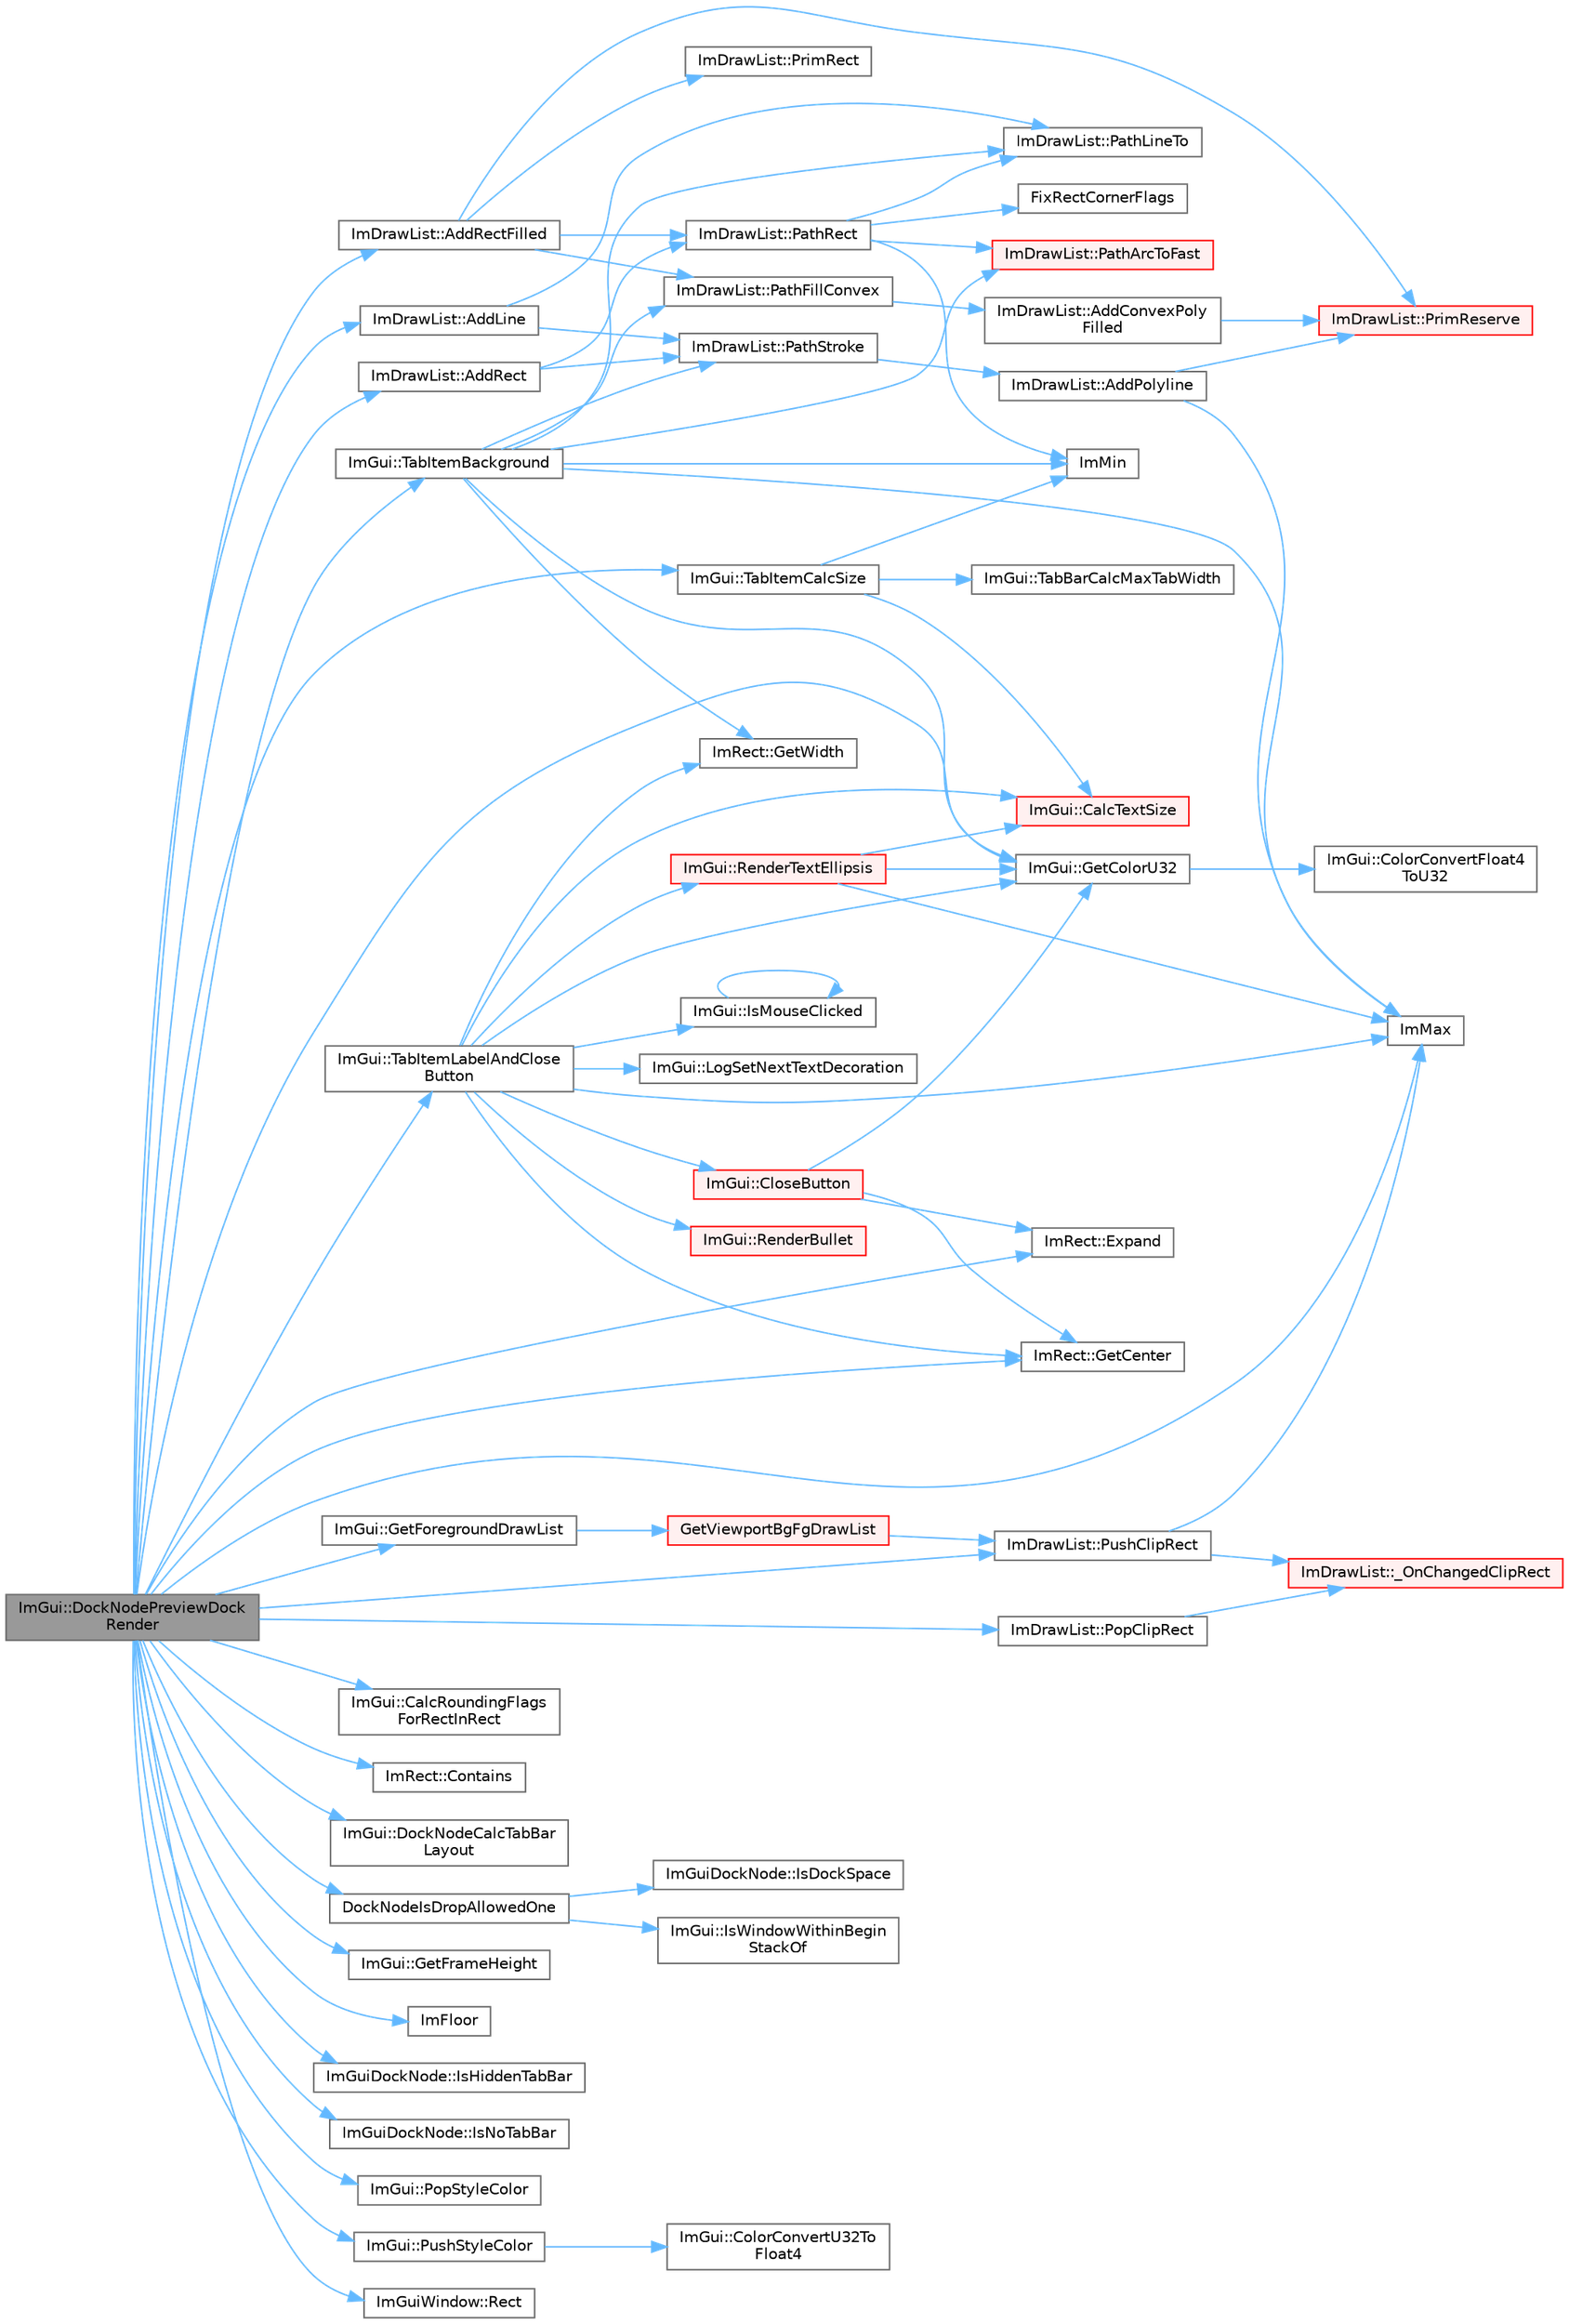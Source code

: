 digraph "ImGui::DockNodePreviewDockRender"
{
 // LATEX_PDF_SIZE
  bgcolor="transparent";
  edge [fontname=Helvetica,fontsize=10,labelfontname=Helvetica,labelfontsize=10];
  node [fontname=Helvetica,fontsize=10,shape=box,height=0.2,width=0.4];
  rankdir="LR";
  Node1 [id="Node000001",label="ImGui::DockNodePreviewDock\lRender",height=0.2,width=0.4,color="gray40", fillcolor="grey60", style="filled", fontcolor="black",tooltip=" "];
  Node1 -> Node2 [id="edge1_Node000001_Node000002",color="steelblue1",style="solid",tooltip=" "];
  Node2 [id="Node000002",label="ImDrawList::AddLine",height=0.2,width=0.4,color="grey40", fillcolor="white", style="filled",URL="$struct_im_draw_list.html#aa21e5a1c6e00239581f97d344fc0db61",tooltip=" "];
  Node2 -> Node3 [id="edge2_Node000002_Node000003",color="steelblue1",style="solid",tooltip=" "];
  Node3 [id="Node000003",label="ImDrawList::PathLineTo",height=0.2,width=0.4,color="grey40", fillcolor="white", style="filled",URL="$struct_im_draw_list.html#a828d944325ed58d8b57abd3647bffaaf",tooltip=" "];
  Node2 -> Node4 [id="edge3_Node000002_Node000004",color="steelblue1",style="solid",tooltip=" "];
  Node4 [id="Node000004",label="ImDrawList::PathStroke",height=0.2,width=0.4,color="grey40", fillcolor="white", style="filled",URL="$struct_im_draw_list.html#a60bf9040ef3d09b39c4ba8f5a2a68ae9",tooltip=" "];
  Node4 -> Node5 [id="edge4_Node000004_Node000005",color="steelblue1",style="solid",tooltip=" "];
  Node5 [id="Node000005",label="ImDrawList::AddPolyline",height=0.2,width=0.4,color="grey40", fillcolor="white", style="filled",URL="$struct_im_draw_list.html#abc568847b1113e624456436bfab1b307",tooltip=" "];
  Node5 -> Node6 [id="edge5_Node000005_Node000006",color="steelblue1",style="solid",tooltip=" "];
  Node6 [id="Node000006",label="ImMax",height=0.2,width=0.4,color="grey40", fillcolor="white", style="filled",URL="$imgui__internal_8h.html#a7667efd95147d0422f140917c71a9226",tooltip=" "];
  Node5 -> Node7 [id="edge6_Node000005_Node000007",color="steelblue1",style="solid",tooltip=" "];
  Node7 [id="Node000007",label="ImDrawList::PrimReserve",height=0.2,width=0.4,color="red", fillcolor="#FFF0F0", style="filled",URL="$struct_im_draw_list.html#a879aa38dbfb0344e3e023d65c002c7d7",tooltip=" "];
  Node1 -> Node10 [id="edge7_Node000001_Node000010",color="steelblue1",style="solid",tooltip=" "];
  Node10 [id="Node000010",label="ImDrawList::AddRect",height=0.2,width=0.4,color="grey40", fillcolor="white", style="filled",URL="$struct_im_draw_list.html#ad96f10a3e954fe0c5b7c96d4e205af7b",tooltip=" "];
  Node10 -> Node11 [id="edge8_Node000010_Node000011",color="steelblue1",style="solid",tooltip=" "];
  Node11 [id="Node000011",label="ImDrawList::PathRect",height=0.2,width=0.4,color="grey40", fillcolor="white", style="filled",URL="$struct_im_draw_list.html#a2251eb264ed8b17a253c409787375053",tooltip=" "];
  Node11 -> Node12 [id="edge9_Node000011_Node000012",color="steelblue1",style="solid",tooltip=" "];
  Node12 [id="Node000012",label="FixRectCornerFlags",height=0.2,width=0.4,color="grey40", fillcolor="white", style="filled",URL="$imgui__draw_8cpp.html#abc26563004ba48126f2e8b70ea0067af",tooltip=" "];
  Node11 -> Node13 [id="edge10_Node000011_Node000013",color="steelblue1",style="solid",tooltip=" "];
  Node13 [id="Node000013",label="ImMin",height=0.2,width=0.4,color="grey40", fillcolor="white", style="filled",URL="$imgui__internal_8h.html#a7f9d7828066a9d61b5630adcdf4655d3",tooltip=" "];
  Node11 -> Node14 [id="edge11_Node000011_Node000014",color="steelblue1",style="solid",tooltip=" "];
  Node14 [id="Node000014",label="ImDrawList::PathArcToFast",height=0.2,width=0.4,color="red", fillcolor="#FFF0F0", style="filled",URL="$struct_im_draw_list.html#a6d307c6de1a6522e76fa410e8fe96fcc",tooltip=" "];
  Node11 -> Node3 [id="edge12_Node000011_Node000003",color="steelblue1",style="solid",tooltip=" "];
  Node10 -> Node4 [id="edge13_Node000010_Node000004",color="steelblue1",style="solid",tooltip=" "];
  Node1 -> Node19 [id="edge14_Node000001_Node000019",color="steelblue1",style="solid",tooltip=" "];
  Node19 [id="Node000019",label="ImDrawList::AddRectFilled",height=0.2,width=0.4,color="grey40", fillcolor="white", style="filled",URL="$struct_im_draw_list.html#a6b16ab764160b0251d2e7b3bd08c1ffc",tooltip=" "];
  Node19 -> Node20 [id="edge15_Node000019_Node000020",color="steelblue1",style="solid",tooltip=" "];
  Node20 [id="Node000020",label="ImDrawList::PathFillConvex",height=0.2,width=0.4,color="grey40", fillcolor="white", style="filled",URL="$struct_im_draw_list.html#aea9301cb99ebf4b27f5d3959017567c9",tooltip=" "];
  Node20 -> Node21 [id="edge16_Node000020_Node000021",color="steelblue1",style="solid",tooltip=" "];
  Node21 [id="Node000021",label="ImDrawList::AddConvexPoly\lFilled",height=0.2,width=0.4,color="grey40", fillcolor="white", style="filled",URL="$struct_im_draw_list.html#ad2accc0a74845b08bd0e6fae6183d6d0",tooltip=" "];
  Node21 -> Node7 [id="edge17_Node000021_Node000007",color="steelblue1",style="solid",tooltip=" "];
  Node19 -> Node11 [id="edge18_Node000019_Node000011",color="steelblue1",style="solid",tooltip=" "];
  Node19 -> Node22 [id="edge19_Node000019_Node000022",color="steelblue1",style="solid",tooltip=" "];
  Node22 [id="Node000022",label="ImDrawList::PrimRect",height=0.2,width=0.4,color="grey40", fillcolor="white", style="filled",URL="$struct_im_draw_list.html#ae2be093563f1d20b8190b7c423113925",tooltip=" "];
  Node19 -> Node7 [id="edge20_Node000019_Node000007",color="steelblue1",style="solid",tooltip=" "];
  Node1 -> Node23 [id="edge21_Node000001_Node000023",color="steelblue1",style="solid",tooltip=" "];
  Node23 [id="Node000023",label="ImGui::CalcRoundingFlags\lForRectInRect",height=0.2,width=0.4,color="grey40", fillcolor="white", style="filled",URL="$namespace_im_gui.html#a98d32cee83e1357a9a4abbd823712a38",tooltip=" "];
  Node1 -> Node24 [id="edge22_Node000001_Node000024",color="steelblue1",style="solid",tooltip=" "];
  Node24 [id="Node000024",label="ImRect::Contains",height=0.2,width=0.4,color="grey40", fillcolor="white", style="filled",URL="$struct_im_rect.html#ac583156fd0e9306181fff5d120b262ea",tooltip=" "];
  Node1 -> Node25 [id="edge23_Node000001_Node000025",color="steelblue1",style="solid",tooltip=" "];
  Node25 [id="Node000025",label="ImGui::DockNodeCalcTabBar\lLayout",height=0.2,width=0.4,color="grey40", fillcolor="white", style="filled",URL="$namespace_im_gui.html#a3d7cc9d0165dd6653b8a4b99a6e2b9e9",tooltip=" "];
  Node1 -> Node26 [id="edge24_Node000001_Node000026",color="steelblue1",style="solid",tooltip=" "];
  Node26 [id="Node000026",label="DockNodeIsDropAllowedOne",height=0.2,width=0.4,color="grey40", fillcolor="white", style="filled",URL="$imgui_8cpp.html#a119447c2a5779f37c1538febf4799e13",tooltip=" "];
  Node26 -> Node27 [id="edge25_Node000026_Node000027",color="steelblue1",style="solid",tooltip=" "];
  Node27 [id="Node000027",label="ImGuiDockNode::IsDockSpace",height=0.2,width=0.4,color="grey40", fillcolor="white", style="filled",URL="$struct_im_gui_dock_node.html#a2f06798d0770e6894d27ec776b5d7538",tooltip=" "];
  Node26 -> Node28 [id="edge26_Node000026_Node000028",color="steelblue1",style="solid",tooltip=" "];
  Node28 [id="Node000028",label="ImGui::IsWindowWithinBegin\lStackOf",height=0.2,width=0.4,color="grey40", fillcolor="white", style="filled",URL="$namespace_im_gui.html#a48de6990762aa67d7da5c3264b92d44f",tooltip=" "];
  Node1 -> Node29 [id="edge27_Node000001_Node000029",color="steelblue1",style="solid",tooltip=" "];
  Node29 [id="Node000029",label="ImRect::Expand",height=0.2,width=0.4,color="grey40", fillcolor="white", style="filled",URL="$struct_im_rect.html#af33a7424c3341d08acd69da30c27c753",tooltip=" "];
  Node1 -> Node30 [id="edge28_Node000001_Node000030",color="steelblue1",style="solid",tooltip=" "];
  Node30 [id="Node000030",label="ImRect::GetCenter",height=0.2,width=0.4,color="grey40", fillcolor="white", style="filled",URL="$struct_im_rect.html#aae13f8003184fd84f29d27c3c074cf43",tooltip=" "];
  Node1 -> Node31 [id="edge29_Node000001_Node000031",color="steelblue1",style="solid",tooltip=" "];
  Node31 [id="Node000031",label="ImGui::GetColorU32",height=0.2,width=0.4,color="grey40", fillcolor="white", style="filled",URL="$namespace_im_gui.html#a0de2d9bd347d9866511eb8d014e62556",tooltip=" "];
  Node31 -> Node32 [id="edge30_Node000031_Node000032",color="steelblue1",style="solid",tooltip=" "];
  Node32 [id="Node000032",label="ImGui::ColorConvertFloat4\lToU32",height=0.2,width=0.4,color="grey40", fillcolor="white", style="filled",URL="$namespace_im_gui.html#abe2691de0b1a71c774ab24cc91564a94",tooltip=" "];
  Node1 -> Node33 [id="edge31_Node000001_Node000033",color="steelblue1",style="solid",tooltip=" "];
  Node33 [id="Node000033",label="ImGui::GetForegroundDrawList",height=0.2,width=0.4,color="grey40", fillcolor="white", style="filled",URL="$namespace_im_gui.html#a77e1a981b472415e6613a2bd0966d817",tooltip=" "];
  Node33 -> Node34 [id="edge32_Node000033_Node000034",color="steelblue1",style="solid",tooltip=" "];
  Node34 [id="Node000034",label="GetViewportBgFgDrawList",height=0.2,width=0.4,color="red", fillcolor="#FFF0F0", style="filled",URL="$imgui_8cpp.html#a86964372ace3c5efb9325a2162f04efd",tooltip=" "];
  Node34 -> Node36 [id="edge33_Node000034_Node000036",color="steelblue1",style="solid",tooltip=" "];
  Node36 [id="Node000036",label="ImDrawList::PushClipRect",height=0.2,width=0.4,color="grey40", fillcolor="white", style="filled",URL="$struct_im_draw_list.html#a608a9d9a83715ba87dced8321ed64329",tooltip=" "];
  Node36 -> Node37 [id="edge34_Node000036_Node000037",color="steelblue1",style="solid",tooltip=" "];
  Node37 [id="Node000037",label="ImDrawList::_OnChangedClipRect",height=0.2,width=0.4,color="red", fillcolor="#FFF0F0", style="filled",URL="$struct_im_draw_list.html#a8e51ddbe1f9732bc271ce807bec23f54",tooltip=" "];
  Node36 -> Node6 [id="edge35_Node000036_Node000006",color="steelblue1",style="solid",tooltip=" "];
  Node1 -> Node40 [id="edge36_Node000001_Node000040",color="steelblue1",style="solid",tooltip=" "];
  Node40 [id="Node000040",label="ImGui::GetFrameHeight",height=0.2,width=0.4,color="grey40", fillcolor="white", style="filled",URL="$namespace_im_gui.html#ae560f17cf3262017cee888d1eb77f294",tooltip=" "];
  Node1 -> Node41 [id="edge37_Node000001_Node000041",color="steelblue1",style="solid",tooltip=" "];
  Node41 [id="Node000041",label="ImFloor",height=0.2,width=0.4,color="grey40", fillcolor="white", style="filled",URL="$imgui__internal_8h.html#a51a84b6be21807818b857a8565d97912",tooltip=" "];
  Node1 -> Node6 [id="edge38_Node000001_Node000006",color="steelblue1",style="solid",tooltip=" "];
  Node1 -> Node42 [id="edge39_Node000001_Node000042",color="steelblue1",style="solid",tooltip=" "];
  Node42 [id="Node000042",label="ImGuiDockNode::IsHiddenTabBar",height=0.2,width=0.4,color="grey40", fillcolor="white", style="filled",URL="$struct_im_gui_dock_node.html#aa558bdb7d207e4043c6027cf670109d8",tooltip=" "];
  Node1 -> Node43 [id="edge40_Node000001_Node000043",color="steelblue1",style="solid",tooltip=" "];
  Node43 [id="Node000043",label="ImGuiDockNode::IsNoTabBar",height=0.2,width=0.4,color="grey40", fillcolor="white", style="filled",URL="$struct_im_gui_dock_node.html#a76bd4fa63abbd78150beeb239a713b87",tooltip=" "];
  Node1 -> Node44 [id="edge41_Node000001_Node000044",color="steelblue1",style="solid",tooltip=" "];
  Node44 [id="Node000044",label="ImDrawList::PopClipRect",height=0.2,width=0.4,color="grey40", fillcolor="white", style="filled",URL="$struct_im_draw_list.html#a44f40c59ca755f559020f5a7fa81103a",tooltip=" "];
  Node44 -> Node37 [id="edge42_Node000044_Node000037",color="steelblue1",style="solid",tooltip=" "];
  Node1 -> Node45 [id="edge43_Node000001_Node000045",color="steelblue1",style="solid",tooltip=" "];
  Node45 [id="Node000045",label="ImGui::PopStyleColor",height=0.2,width=0.4,color="grey40", fillcolor="white", style="filled",URL="$namespace_im_gui.html#a9795f730b4043a98b6254738d86efcdc",tooltip=" "];
  Node1 -> Node36 [id="edge44_Node000001_Node000036",color="steelblue1",style="solid",tooltip=" "];
  Node1 -> Node46 [id="edge45_Node000001_Node000046",color="steelblue1",style="solid",tooltip=" "];
  Node46 [id="Node000046",label="ImGui::PushStyleColor",height=0.2,width=0.4,color="grey40", fillcolor="white", style="filled",URL="$namespace_im_gui.html#a77ee84afb636e05eb4b2d6eeddcc2aa8",tooltip=" "];
  Node46 -> Node47 [id="edge46_Node000046_Node000047",color="steelblue1",style="solid",tooltip=" "];
  Node47 [id="Node000047",label="ImGui::ColorConvertU32To\lFloat4",height=0.2,width=0.4,color="grey40", fillcolor="white", style="filled",URL="$namespace_im_gui.html#a74df648cad381b5ad979c3609b7f4b2a",tooltip=" "];
  Node1 -> Node48 [id="edge47_Node000001_Node000048",color="steelblue1",style="solid",tooltip=" "];
  Node48 [id="Node000048",label="ImGuiWindow::Rect",height=0.2,width=0.4,color="grey40", fillcolor="white", style="filled",URL="$struct_im_gui_window.html#a147da28bf5d167cbe0a363c4a578dea1",tooltip=" "];
  Node1 -> Node49 [id="edge48_Node000001_Node000049",color="steelblue1",style="solid",tooltip=" "];
  Node49 [id="Node000049",label="ImGui::TabItemBackground",height=0.2,width=0.4,color="grey40", fillcolor="white", style="filled",URL="$namespace_im_gui.html#a87fc45357f733cb2a378e098d2855243",tooltip=" "];
  Node49 -> Node31 [id="edge49_Node000049_Node000031",color="steelblue1",style="solid",tooltip=" "];
  Node49 -> Node50 [id="edge50_Node000049_Node000050",color="steelblue1",style="solid",tooltip=" "];
  Node50 [id="Node000050",label="ImRect::GetWidth",height=0.2,width=0.4,color="grey40", fillcolor="white", style="filled",URL="$struct_im_rect.html#afa75cb8491f20901c96166d17dcddac4",tooltip=" "];
  Node49 -> Node6 [id="edge51_Node000049_Node000006",color="steelblue1",style="solid",tooltip=" "];
  Node49 -> Node13 [id="edge52_Node000049_Node000013",color="steelblue1",style="solid",tooltip=" "];
  Node49 -> Node14 [id="edge53_Node000049_Node000014",color="steelblue1",style="solid",tooltip=" "];
  Node49 -> Node20 [id="edge54_Node000049_Node000020",color="steelblue1",style="solid",tooltip=" "];
  Node49 -> Node3 [id="edge55_Node000049_Node000003",color="steelblue1",style="solid",tooltip=" "];
  Node49 -> Node4 [id="edge56_Node000049_Node000004",color="steelblue1",style="solid",tooltip=" "];
  Node1 -> Node51 [id="edge57_Node000001_Node000051",color="steelblue1",style="solid",tooltip=" "];
  Node51 [id="Node000051",label="ImGui::TabItemCalcSize",height=0.2,width=0.4,color="grey40", fillcolor="white", style="filled",URL="$namespace_im_gui.html#aa6e4bacb44f42ff99c11420d099b1dc2",tooltip=" "];
  Node51 -> Node52 [id="edge58_Node000051_Node000052",color="steelblue1",style="solid",tooltip=" "];
  Node52 [id="Node000052",label="ImGui::CalcTextSize",height=0.2,width=0.4,color="red", fillcolor="#FFF0F0", style="filled",URL="$namespace_im_gui.html#a848b9db6cc4a186751c0ecebcaadc33b",tooltip=" "];
  Node51 -> Node13 [id="edge59_Node000051_Node000013",color="steelblue1",style="solid",tooltip=" "];
  Node51 -> Node60 [id="edge60_Node000051_Node000060",color="steelblue1",style="solid",tooltip=" "];
  Node60 [id="Node000060",label="ImGui::TabBarCalcMaxTabWidth",height=0.2,width=0.4,color="grey40", fillcolor="white", style="filled",URL="$namespace_im_gui.html#a3dcda0a629504f551a02eb7d5c781b48",tooltip=" "];
  Node1 -> Node61 [id="edge61_Node000001_Node000061",color="steelblue1",style="solid",tooltip=" "];
  Node61 [id="Node000061",label="ImGui::TabItemLabelAndClose\lButton",height=0.2,width=0.4,color="grey40", fillcolor="white", style="filled",URL="$namespace_im_gui.html#abbdb2619721c7ecaca3fb03d9d905003",tooltip=" "];
  Node61 -> Node52 [id="edge62_Node000061_Node000052",color="steelblue1",style="solid",tooltip=" "];
  Node61 -> Node62 [id="edge63_Node000061_Node000062",color="steelblue1",style="solid",tooltip=" "];
  Node62 [id="Node000062",label="ImGui::CloseButton",height=0.2,width=0.4,color="red", fillcolor="#FFF0F0", style="filled",URL="$namespace_im_gui.html#a4f6da873474094ce131edd2dcda98551",tooltip=" "];
  Node62 -> Node29 [id="edge64_Node000062_Node000029",color="steelblue1",style="solid",tooltip=" "];
  Node62 -> Node30 [id="edge65_Node000062_Node000030",color="steelblue1",style="solid",tooltip=" "];
  Node62 -> Node31 [id="edge66_Node000062_Node000031",color="steelblue1",style="solid",tooltip=" "];
  Node61 -> Node30 [id="edge67_Node000061_Node000030",color="steelblue1",style="solid",tooltip=" "];
  Node61 -> Node31 [id="edge68_Node000061_Node000031",color="steelblue1",style="solid",tooltip=" "];
  Node61 -> Node50 [id="edge69_Node000061_Node000050",color="steelblue1",style="solid",tooltip=" "];
  Node61 -> Node6 [id="edge70_Node000061_Node000006",color="steelblue1",style="solid",tooltip=" "];
  Node61 -> Node98 [id="edge71_Node000061_Node000098",color="steelblue1",style="solid",tooltip=" "];
  Node98 [id="Node000098",label="ImGui::IsMouseClicked",height=0.2,width=0.4,color="grey40", fillcolor="white", style="filled",URL="$namespace_im_gui.html#a2d430db9485d0b3d86d51d5436225495",tooltip=" "];
  Node98 -> Node98 [id="edge72_Node000098_Node000098",color="steelblue1",style="solid",tooltip=" "];
  Node61 -> Node99 [id="edge73_Node000061_Node000099",color="steelblue1",style="solid",tooltip=" "];
  Node99 [id="Node000099",label="ImGui::LogSetNextTextDecoration",height=0.2,width=0.4,color="grey40", fillcolor="white", style="filled",URL="$namespace_im_gui.html#a66bc1e61bff5f2170bcd2d7d071eaa22",tooltip=" "];
  Node61 -> Node100 [id="edge74_Node000061_Node000100",color="steelblue1",style="solid",tooltip=" "];
  Node100 [id="Node000100",label="ImGui::RenderBullet",height=0.2,width=0.4,color="red", fillcolor="#FFF0F0", style="filled",URL="$namespace_im_gui.html#a46189f75b2e25d595f1e71060d2a2633",tooltip=" "];
  Node61 -> Node104 [id="edge75_Node000061_Node000104",color="steelblue1",style="solid",tooltip=" "];
  Node104 [id="Node000104",label="ImGui::RenderTextEllipsis",height=0.2,width=0.4,color="red", fillcolor="#FFF0F0", style="filled",URL="$namespace_im_gui.html#a029bab9f4602be86178307b168975a6d",tooltip=" "];
  Node104 -> Node52 [id="edge76_Node000104_Node000052",color="steelblue1",style="solid",tooltip=" "];
  Node104 -> Node31 [id="edge77_Node000104_Node000031",color="steelblue1",style="solid",tooltip=" "];
  Node104 -> Node6 [id="edge78_Node000104_Node000006",color="steelblue1",style="solid",tooltip=" "];
}
